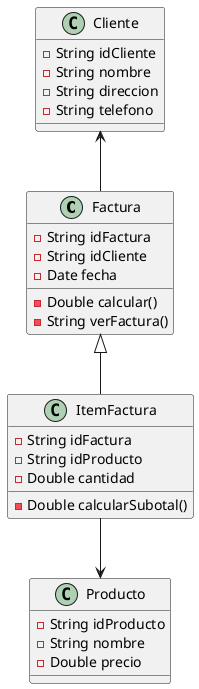 @startuml
'https://plantuml.com/class-diagram

class Factura {
-String idFactura
-String idCliente
-Date fecha
-Double calcular()
-String verFactura()
}
class ItemFactura{
-String idFactura
-String idProducto
-Double cantidad
-Double calcularSubotal()
}
class Producto{
-String idProducto
-String nombre
-Double precio
}
class Cliente{
-String idCliente
- String nombre
- String direccion
- String telefono

}
Cliente <-- Factura
Factura <|-- ItemFactura
ItemFactura --> Producto

@enduml